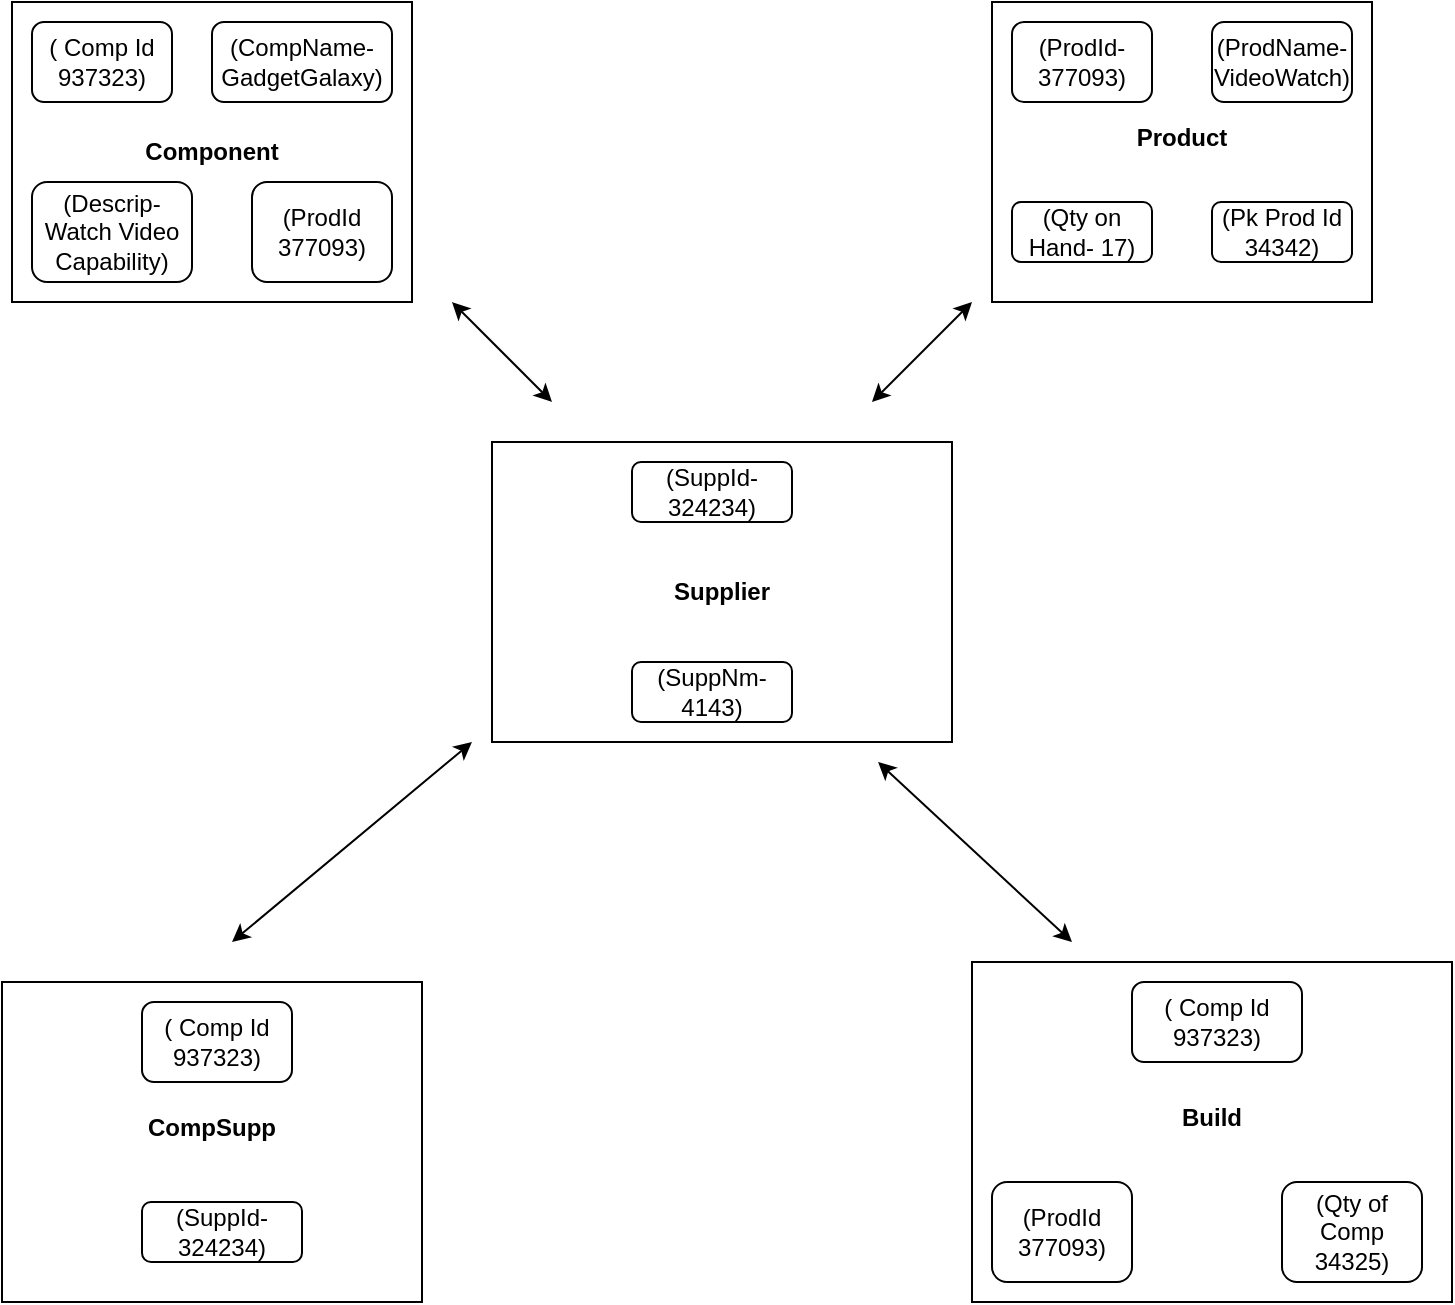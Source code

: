 <mxfile version="24.7.12">
  <diagram name="Page-1" id="QmVe7G2tHeIG0vnXge0z">
    <mxGraphModel dx="1434" dy="746" grid="1" gridSize="10" guides="1" tooltips="1" connect="1" arrows="1" fold="1" page="1" pageScale="1" pageWidth="850" pageHeight="1100" math="0" shadow="0">
      <root>
        <mxCell id="0" />
        <mxCell id="1" parent="0" />
        <mxCell id="z4Q6xIrDQ8yNoi6X4q_U-26" value="&lt;b&gt;Component&lt;/b&gt;" style="rounded=0;whiteSpace=wrap;html=1;" vertex="1" parent="1">
          <mxGeometry x="20" y="40" width="200" height="150" as="geometry" />
        </mxCell>
        <mxCell id="z4Q6xIrDQ8yNoi6X4q_U-27" value="&lt;b&gt;Product&lt;/b&gt;&lt;div&gt;&lt;br&gt;&lt;/div&gt;" style="rounded=0;whiteSpace=wrap;html=1;" vertex="1" parent="1">
          <mxGeometry x="510" y="40" width="190" height="150" as="geometry" />
        </mxCell>
        <mxCell id="z4Q6xIrDQ8yNoi6X4q_U-28" value="&lt;b&gt;Supplier&lt;/b&gt;" style="rounded=0;whiteSpace=wrap;html=1;" vertex="1" parent="1">
          <mxGeometry x="260" y="260" width="230" height="150" as="geometry" />
        </mxCell>
        <mxCell id="z4Q6xIrDQ8yNoi6X4q_U-29" value="&lt;b&gt;CompSupp&lt;/b&gt;&lt;div&gt;&lt;br&gt;&lt;/div&gt;" style="rounded=0;whiteSpace=wrap;html=1;" vertex="1" parent="1">
          <mxGeometry x="15" y="530" width="210" height="160" as="geometry" />
        </mxCell>
        <mxCell id="z4Q6xIrDQ8yNoi6X4q_U-30" value="&lt;b&gt;Build&lt;/b&gt;&lt;div&gt;&lt;br&gt;&lt;/div&gt;" style="rounded=0;whiteSpace=wrap;html=1;" vertex="1" parent="1">
          <mxGeometry x="500" y="520" width="240" height="170" as="geometry" />
        </mxCell>
        <mxCell id="z4Q6xIrDQ8yNoi6X4q_U-31" value="" style="endArrow=classic;startArrow=classic;html=1;rounded=0;" edge="1" parent="1">
          <mxGeometry width="50" height="50" relative="1" as="geometry">
            <mxPoint x="500" y="190" as="sourcePoint" />
            <mxPoint x="450" y="240" as="targetPoint" />
          </mxGeometry>
        </mxCell>
        <mxCell id="z4Q6xIrDQ8yNoi6X4q_U-32" value="" style="endArrow=classic;startArrow=classic;html=1;rounded=0;" edge="1" parent="1">
          <mxGeometry width="50" height="50" relative="1" as="geometry">
            <mxPoint x="290" y="240" as="sourcePoint" />
            <mxPoint x="240" y="190" as="targetPoint" />
          </mxGeometry>
        </mxCell>
        <mxCell id="z4Q6xIrDQ8yNoi6X4q_U-33" value="" style="endArrow=classic;startArrow=classic;html=1;rounded=0;" edge="1" parent="1">
          <mxGeometry width="50" height="50" relative="1" as="geometry">
            <mxPoint x="130" y="510" as="sourcePoint" />
            <mxPoint x="250" y="410" as="targetPoint" />
          </mxGeometry>
        </mxCell>
        <mxCell id="z4Q6xIrDQ8yNoi6X4q_U-34" value="" style="endArrow=classic;startArrow=classic;html=1;rounded=0;entryX=1.067;entryY=1.133;entryDx=0;entryDy=0;entryPerimeter=0;" edge="1" parent="1">
          <mxGeometry width="50" height="50" relative="1" as="geometry">
            <mxPoint x="550" y="510" as="sourcePoint" />
            <mxPoint x="453.04" y="420" as="targetPoint" />
          </mxGeometry>
        </mxCell>
        <mxCell id="z4Q6xIrDQ8yNoi6X4q_U-37" value="( Comp Id 937323)" style="rounded=1;whiteSpace=wrap;html=1;" vertex="1" parent="1">
          <mxGeometry x="30" y="50" width="70" height="40" as="geometry" />
        </mxCell>
        <mxCell id="z4Q6xIrDQ8yNoi6X4q_U-38" value="(CompName- GadgetGalaxy)" style="rounded=1;whiteSpace=wrap;html=1;" vertex="1" parent="1">
          <mxGeometry x="120" y="50" width="90" height="40" as="geometry" />
        </mxCell>
        <mxCell id="z4Q6xIrDQ8yNoi6X4q_U-39" value="(Descrip- Watch Video Capability)" style="rounded=1;whiteSpace=wrap;html=1;" vertex="1" parent="1">
          <mxGeometry x="30" y="130" width="80" height="50" as="geometry" />
        </mxCell>
        <mxCell id="z4Q6xIrDQ8yNoi6X4q_U-40" value="(ProdId-377093)" style="rounded=1;whiteSpace=wrap;html=1;" vertex="1" parent="1">
          <mxGeometry x="520" y="50" width="70" height="40" as="geometry" />
        </mxCell>
        <mxCell id="z4Q6xIrDQ8yNoi6X4q_U-42" value="(ProdId 377093)" style="rounded=1;whiteSpace=wrap;html=1;" vertex="1" parent="1">
          <mxGeometry x="140" y="130" width="70" height="50" as="geometry" />
        </mxCell>
        <mxCell id="z4Q6xIrDQ8yNoi6X4q_U-43" value="(ProdName- VideoWatch)" style="rounded=1;whiteSpace=wrap;html=1;" vertex="1" parent="1">
          <mxGeometry x="620" y="50" width="70" height="40" as="geometry" />
        </mxCell>
        <mxCell id="z4Q6xIrDQ8yNoi6X4q_U-45" value="(Qty on Hand- 17)" style="rounded=1;whiteSpace=wrap;html=1;" vertex="1" parent="1">
          <mxGeometry x="520" y="140" width="70" height="30" as="geometry" />
        </mxCell>
        <mxCell id="z4Q6xIrDQ8yNoi6X4q_U-46" value="(Pk Prod Id 34342)" style="rounded=1;whiteSpace=wrap;html=1;" vertex="1" parent="1">
          <mxGeometry x="620" y="140" width="70" height="30" as="geometry" />
        </mxCell>
        <mxCell id="z4Q6xIrDQ8yNoi6X4q_U-53" value="(SuppNm-4143)" style="rounded=1;whiteSpace=wrap;html=1;" vertex="1" parent="1">
          <mxGeometry x="330" y="370" width="80" height="30" as="geometry" />
        </mxCell>
        <mxCell id="z4Q6xIrDQ8yNoi6X4q_U-54" value="(SuppId- 324234)" style="rounded=1;whiteSpace=wrap;html=1;" vertex="1" parent="1">
          <mxGeometry x="330" y="270" width="80" height="30" as="geometry" />
        </mxCell>
        <mxCell id="z4Q6xIrDQ8yNoi6X4q_U-59" value="(SuppId- 324234)" style="rounded=1;whiteSpace=wrap;html=1;" vertex="1" parent="1">
          <mxGeometry x="85" y="640" width="80" height="30" as="geometry" />
        </mxCell>
        <mxCell id="z4Q6xIrDQ8yNoi6X4q_U-61" value="( Comp Id 937323)" style="rounded=1;whiteSpace=wrap;html=1;" vertex="1" parent="1">
          <mxGeometry x="85" y="540" width="75" height="40" as="geometry" />
        </mxCell>
        <mxCell id="z4Q6xIrDQ8yNoi6X4q_U-62" value="( Comp Id 937323)" style="rounded=1;whiteSpace=wrap;html=1;" vertex="1" parent="1">
          <mxGeometry x="580" y="530" width="85" height="40" as="geometry" />
        </mxCell>
        <mxCell id="z4Q6xIrDQ8yNoi6X4q_U-63" value="(Qty of Comp 34325)" style="rounded=1;whiteSpace=wrap;html=1;" vertex="1" parent="1">
          <mxGeometry x="655" y="630" width="70" height="50" as="geometry" />
        </mxCell>
        <mxCell id="z4Q6xIrDQ8yNoi6X4q_U-64" value="(ProdId 377093)" style="rounded=1;whiteSpace=wrap;html=1;" vertex="1" parent="1">
          <mxGeometry x="510" y="630" width="70" height="50" as="geometry" />
        </mxCell>
      </root>
    </mxGraphModel>
  </diagram>
</mxfile>
